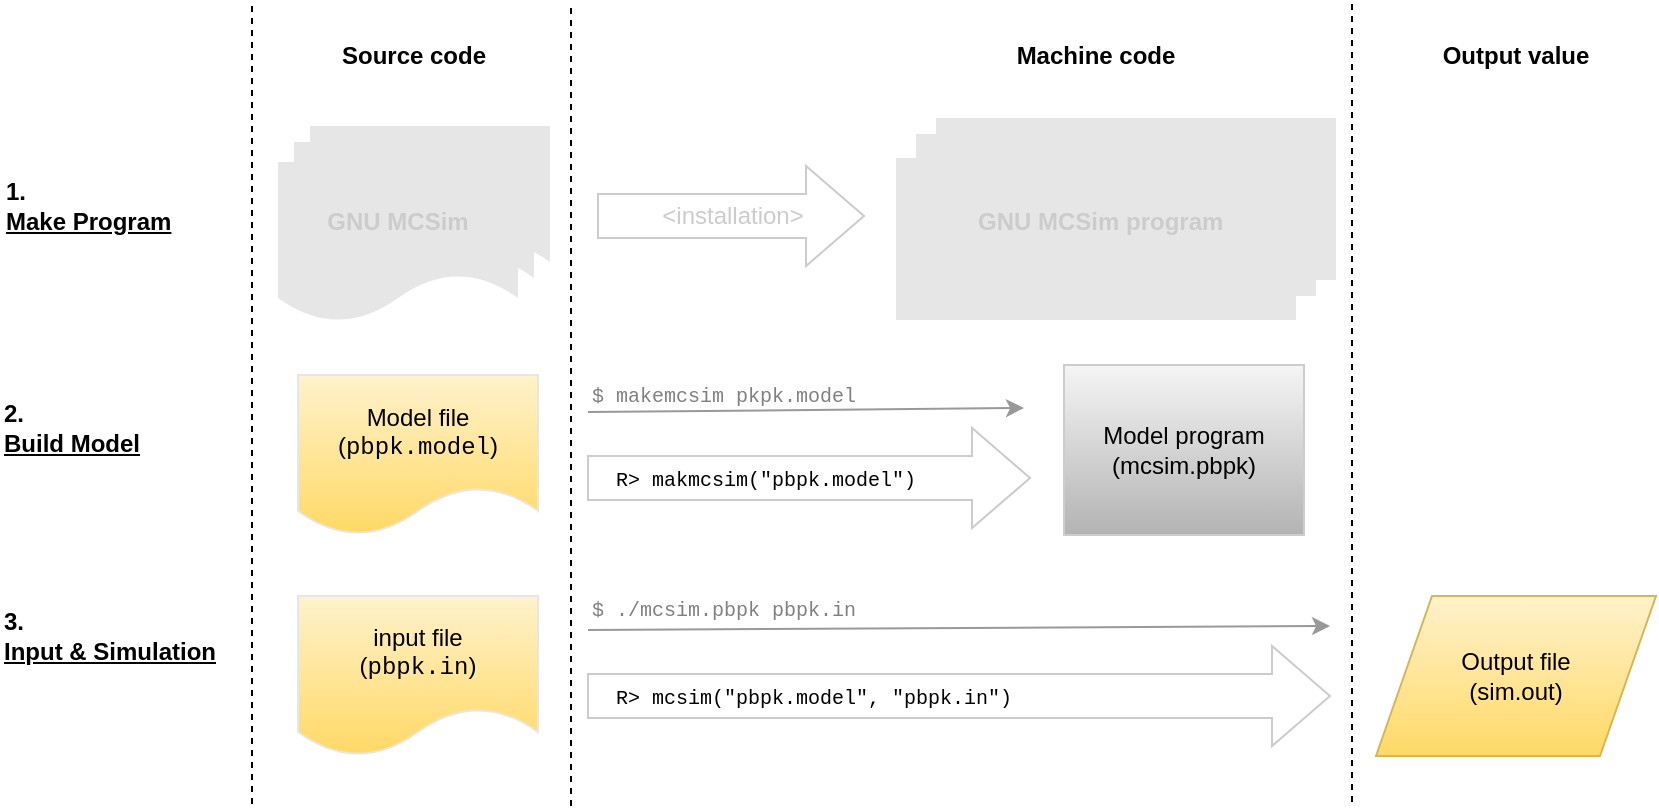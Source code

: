 <mxfile version="12.1.0" type="device" pages="1"><diagram id="yNmXjb4p_bGZz88GWlf8" name="Page-1"><mxGraphModel dx="907" dy="769" grid="1" gridSize="10" guides="1" tooltips="1" connect="1" arrows="1" fold="1" page="1" pageScale="1" pageWidth="1100" pageHeight="850" math="0" shadow="0"><root><mxCell id="0"/><mxCell id="1" parent="0"/><mxCell id="pZHePv1_LW0g3u6PVzy5-1" value="&lt;b&gt;1.&lt;/b&gt;&amp;nbsp;&lt;br&gt;&lt;b&gt;&lt;u&gt;Make Program&lt;/u&gt;&lt;/b&gt;" style="text;html=1;strokeColor=none;fillColor=none;align=left;verticalAlign=middle;whiteSpace=wrap;rounded=0;" vertex="1" parent="1"><mxGeometry x="75" y="122" width="110" height="40" as="geometry"/></mxCell><mxCell id="pZHePv1_LW0g3u6PVzy5-2" value="&lt;b&gt;Source code&lt;/b&gt;" style="text;html=1;strokeColor=none;fillColor=none;align=center;verticalAlign=middle;whiteSpace=wrap;rounded=0;" vertex="1" parent="1"><mxGeometry x="231" y="57" width="100" height="20" as="geometry"/></mxCell><mxCell id="pZHePv1_LW0g3u6PVzy5-4" value="" style="endArrow=none;dashed=1;html=1;" edge="1" parent="1"><mxGeometry width="50" height="50" relative="1" as="geometry"><mxPoint x="200" y="441" as="sourcePoint"/><mxPoint x="200" y="41" as="targetPoint"/></mxGeometry></mxCell><mxCell id="pZHePv1_LW0g3u6PVzy5-7" value="" style="shape=document;whiteSpace=wrap;html=1;boundedLbl=1;fillColor=#E6E6E6;strokeColor=none;" vertex="1" parent="1"><mxGeometry x="229" y="102" width="120" height="80" as="geometry"/></mxCell><mxCell id="pZHePv1_LW0g3u6PVzy5-8" value="" style="shape=document;whiteSpace=wrap;html=1;boundedLbl=1;fillColor=#E6E6E6;strokeColor=none;" vertex="1" parent="1"><mxGeometry x="221" y="110" width="120" height="80" as="geometry"/></mxCell><mxCell id="pZHePv1_LW0g3u6PVzy5-9" value="" style="shape=document;whiteSpace=wrap;html=1;boundedLbl=1;fillColor=#E6E6E6;strokeColor=none;" vertex="1" parent="1"><mxGeometry x="213" y="120" width="120" height="80" as="geometry"/></mxCell><mxCell id="pZHePv1_LW0g3u6PVzy5-10" value="&lt;font color=&quot;#cccccc&quot;&gt;&lt;b&gt;GNU MCSim&lt;/b&gt;&lt;/font&gt;" style="text;html=1;strokeColor=none;fillColor=none;align=center;verticalAlign=middle;whiteSpace=wrap;rounded=0;" vertex="1" parent="1"><mxGeometry x="223" y="140" width="100" height="20" as="geometry"/></mxCell><mxCell id="pZHePv1_LW0g3u6PVzy5-12" value="&lt;p&gt;&lt;font face=&quot;Courier New&quot; style=&quot;font-size: 10px&quot;&gt;&amp;nbsp; R&amp;gt; makmcsim(&quot;pbpk.model&quot;)&lt;/font&gt;&lt;/p&gt;" style="html=1;shadow=0;dashed=0;align=left;verticalAlign=middle;shape=mxgraph.arrows2.arrow;dy=0.56;dx=29;notch=0;strokeColor=#CCCCCC;fillColor=#FFFFFF;" vertex="1" parent="1"><mxGeometry x="368" y="253" width="221" height="50" as="geometry"/></mxCell><mxCell id="pZHePv1_LW0g3u6PVzy5-15" value="Model file&lt;br&gt;(&lt;font face=&quot;Courier New&quot;&gt;pbpk.model&lt;/font&gt;)" style="shape=document;whiteSpace=wrap;html=1;boundedLbl=1;fillColor=#fff2cc;strokeColor=#E6E6E6;gradientColor=#ffd966;" vertex="1" parent="1"><mxGeometry x="223" y="226.5" width="120" height="80" as="geometry"/></mxCell><mxCell id="pZHePv1_LW0g3u6PVzy5-16" value="input file&lt;br&gt;(&lt;font face=&quot;Courier New&quot;&gt;pbpk.in&lt;/font&gt;)" style="shape=document;whiteSpace=wrap;html=1;boundedLbl=1;fillColor=#fff2cc;strokeColor=#E6E6E6;gradientColor=#ffd966;" vertex="1" parent="1"><mxGeometry x="223" y="337" width="120" height="80" as="geometry"/></mxCell><mxCell id="pZHePv1_LW0g3u6PVzy5-17" value="&lt;b&gt;2.&lt;/b&gt;&amp;nbsp;&lt;br&gt;&lt;b&gt;&lt;u&gt;Build Model&lt;/u&gt;&lt;/b&gt;" style="text;html=1;strokeColor=none;fillColor=none;align=left;verticalAlign=middle;whiteSpace=wrap;rounded=0;" vertex="1" parent="1"><mxGeometry x="74" y="233" width="110" height="40" as="geometry"/></mxCell><mxCell id="pZHePv1_LW0g3u6PVzy5-18" value="&lt;b&gt;3.&lt;/b&gt;&amp;nbsp;&lt;br&gt;&lt;b&gt;&lt;u&gt;Input &amp;amp; Simulation&lt;/u&gt;&lt;/b&gt;" style="text;html=1;strokeColor=none;fillColor=none;align=left;verticalAlign=middle;whiteSpace=wrap;rounded=0;" vertex="1" parent="1"><mxGeometry x="74" y="337" width="110" height="40" as="geometry"/></mxCell><mxCell id="pZHePv1_LW0g3u6PVzy5-19" value="" style="endArrow=none;dashed=1;html=1;" edge="1" parent="1"><mxGeometry width="50" height="50" relative="1" as="geometry"><mxPoint x="750" y="440" as="sourcePoint"/><mxPoint x="750" y="40" as="targetPoint"/></mxGeometry></mxCell><mxCell id="pZHePv1_LW0g3u6PVzy5-20" value="&lt;p&gt;&lt;font face=&quot;Courier New&quot; style=&quot;font-size: 10px&quot;&gt;&amp;nbsp; R&amp;gt; mcsim(&quot;pbpk.model&quot;, &quot;pbpk.in&quot;)&lt;/font&gt;&lt;/p&gt;" style="html=1;shadow=0;dashed=0;align=left;verticalAlign=middle;shape=mxgraph.arrows2.arrow;dy=0.56;dx=29;notch=0;strokeColor=#CCCCCC;fillColor=#FFFFFF;" vertex="1" parent="1"><mxGeometry x="368" y="362" width="371" height="50" as="geometry"/></mxCell><mxCell id="pZHePv1_LW0g3u6PVzy5-21" value="Model program&lt;br&gt;(mcsim.pbpk)" style="rounded=0;whiteSpace=wrap;html=1;strokeColor=#CCCCCC;fillColor=#f5f5f5;gradientColor=#b3b3b3;" vertex="1" parent="1"><mxGeometry x="606" y="221.5" width="120" height="85" as="geometry"/></mxCell><mxCell id="pZHePv1_LW0g3u6PVzy5-22" value="&lt;font style=&quot;font-size: 10px&quot; face=&quot;Courier New&quot; color=&quot;#808080&quot;&gt;$ makemcsim pkpk.model&lt;/font&gt;" style="text;html=1;" vertex="1" parent="1"><mxGeometry x="368" y="222" width="180" height="30" as="geometry"/></mxCell><mxCell id="pZHePv1_LW0g3u6PVzy5-23" value="&lt;font style=&quot;font-size: 10px&quot; face=&quot;Courier New&quot; color=&quot;#808080&quot;&gt;$ ./mcsim.pbpk pbpk.in&lt;/font&gt;" style="text;html=1;" vertex="1" parent="1"><mxGeometry x="368" y="329" width="180" height="30" as="geometry"/></mxCell><mxCell id="pZHePv1_LW0g3u6PVzy5-24" value="" style="endArrow=classic;html=1;strokeColor=#999999;" edge="1" parent="1"><mxGeometry width="50" height="50" relative="1" as="geometry"><mxPoint x="368" y="354" as="sourcePoint"/><mxPoint x="739" y="352" as="targetPoint"/></mxGeometry></mxCell><mxCell id="pZHePv1_LW0g3u6PVzy5-25" value="" style="endArrow=classic;html=1;strokeColor=#999999;" edge="1" parent="1"><mxGeometry width="50" height="50" relative="1" as="geometry"><mxPoint x="368" y="245" as="sourcePoint"/><mxPoint x="586" y="243" as="targetPoint"/></mxGeometry></mxCell><mxCell id="pZHePv1_LW0g3u6PVzy5-27" value="" style="rounded=0;whiteSpace=wrap;html=1;strokeColor=none;fillColor=#E6E6E6;fontColor=#333333;" vertex="1" parent="1"><mxGeometry x="542" y="98" width="200" height="81" as="geometry"/></mxCell><mxCell id="pZHePv1_LW0g3u6PVzy5-28" value="" style="rounded=0;whiteSpace=wrap;html=1;strokeColor=none;fillColor=#E6E6E6;fontColor=#333333;" vertex="1" parent="1"><mxGeometry x="532" y="106" width="200" height="81" as="geometry"/></mxCell><mxCell id="pZHePv1_LW0g3u6PVzy5-29" value="" style="rounded=0;whiteSpace=wrap;html=1;strokeColor=none;fillColor=#E6E6E6;fontColor=#333333;" vertex="1" parent="1"><mxGeometry x="522" y="118" width="200" height="81" as="geometry"/></mxCell><mxCell id="pZHePv1_LW0g3u6PVzy5-30" value="&lt;font color=&quot;#cccccc&quot;&gt;&lt;b&gt;GNU MCSim program&lt;/b&gt;&lt;/font&gt;" style="text;html=1;" vertex="1" parent="1"><mxGeometry x="561" y="136" width="139" height="30" as="geometry"/></mxCell><mxCell id="pZHePv1_LW0g3u6PVzy5-31" value="&lt;p&gt;&lt;font color=&quot;#cccccc&quot;&gt;&amp;lt;installation&amp;gt;&lt;/font&gt;&lt;/p&gt;" style="html=1;shadow=0;dashed=0;align=center;verticalAlign=middle;shape=mxgraph.arrows2.arrow;dy=0.56;dx=29;notch=0;strokeColor=#CCCCCC;fillColor=#FFFFFF;" vertex="1" parent="1"><mxGeometry x="373" y="122" width="133" height="50" as="geometry"/></mxCell><mxCell id="pZHePv1_LW0g3u6PVzy5-32" value="" style="endArrow=none;dashed=1;html=1;" edge="1" parent="1"><mxGeometry width="50" height="50" relative="1" as="geometry"><mxPoint x="359.5" y="442" as="sourcePoint"/><mxPoint x="359.5" y="42" as="targetPoint"/></mxGeometry></mxCell><mxCell id="pZHePv1_LW0g3u6PVzy5-33" value="&lt;b&gt;Machine code&lt;/b&gt;" style="text;html=1;strokeColor=none;fillColor=none;align=center;verticalAlign=middle;whiteSpace=wrap;rounded=0;" vertex="1" parent="1"><mxGeometry x="572" y="57" width="100" height="20" as="geometry"/></mxCell><mxCell id="pZHePv1_LW0g3u6PVzy5-34" value="Output file&lt;br&gt;(sim.out)" style="shape=parallelogram;perimeter=parallelogramPerimeter;whiteSpace=wrap;html=1;strokeColor=#d6b656;fillColor=#fff2cc;gradientColor=#ffd966;" vertex="1" parent="1"><mxGeometry x="762" y="337" width="140" height="80" as="geometry"/></mxCell><mxCell id="pZHePv1_LW0g3u6PVzy5-35" value="&lt;b&gt;Output value&lt;/b&gt;" style="text;html=1;strokeColor=none;fillColor=none;align=center;verticalAlign=middle;whiteSpace=wrap;rounded=0;" vertex="1" parent="1"><mxGeometry x="782" y="57" width="100" height="20" as="geometry"/></mxCell></root></mxGraphModel></diagram></mxfile>